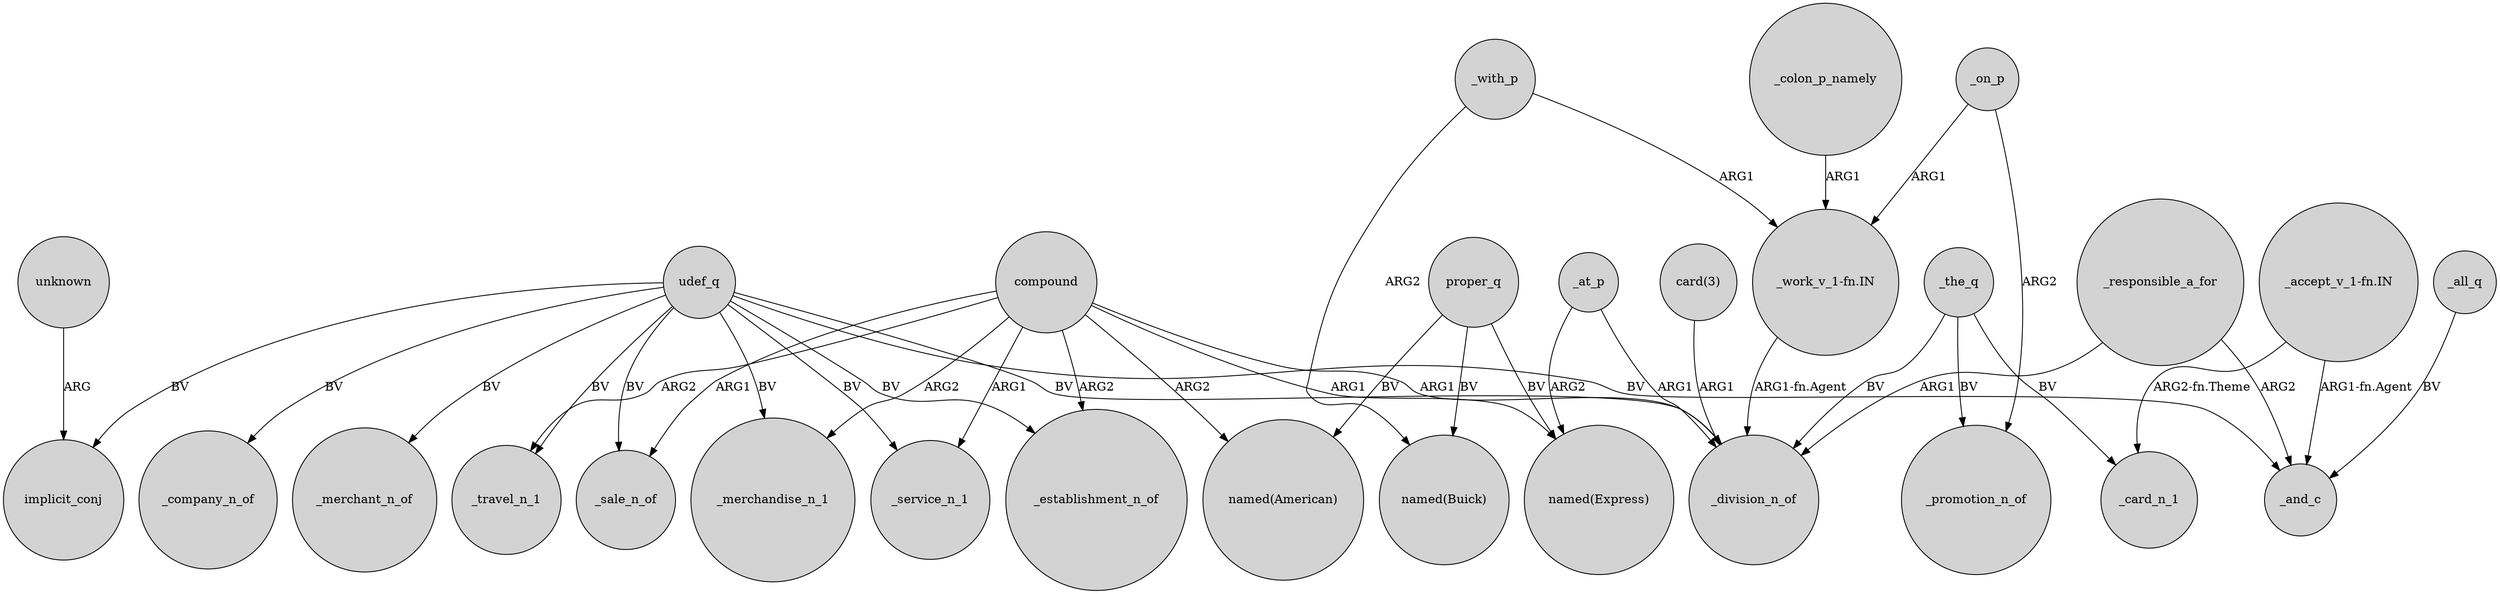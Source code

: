 digraph {
	node [shape=circle style=filled]
	udef_q -> _merchant_n_of [label=BV]
	_colon_p_namely -> "_work_v_1-fn.IN" [label=ARG1]
	_at_p -> _division_n_of [label=ARG1]
	proper_q -> "named(American)" [label=BV]
	udef_q -> _establishment_n_of [label=BV]
	proper_q -> "named(Express)" [label=BV]
	"card(3)" -> _division_n_of [label=ARG1]
	udef_q -> _merchandise_n_1 [label=BV]
	_with_p -> "named(Buick)" [label=ARG2]
	unknown -> implicit_conj [label=ARG]
	udef_q -> _travel_n_1 [label=BV]
	compound -> "named(Express)" [label=ARG1]
	_all_q -> _and_c [label=BV]
	_at_p -> "named(Express)" [label=ARG2]
	_on_p -> _promotion_n_of [label=ARG2]
	udef_q -> implicit_conj [label=BV]
	_responsible_a_for -> _and_c [label=ARG2]
	compound -> "named(American)" [label=ARG2]
	_the_q -> _card_n_1 [label=BV]
	proper_q -> "named(Buick)" [label=BV]
	_on_p -> "_work_v_1-fn.IN" [label=ARG1]
	udef_q -> _service_n_1 [label=BV]
	_the_q -> _promotion_n_of [label=BV]
	"_work_v_1-fn.IN" -> _division_n_of [label="ARG1-fn.Agent"]
	compound -> _establishment_n_of [label=ARG2]
	udef_q -> _sale_n_of [label=BV]
	udef_q -> _division_n_of [label=BV]
	compound -> _merchandise_n_1 [label=ARG2]
	_responsible_a_for -> _division_n_of [label=ARG1]
	udef_q -> _company_n_of [label=BV]
	compound -> _division_n_of [label=ARG1]
	udef_q -> _and_c [label=BV]
	compound -> _service_n_1 [label=ARG1]
	_with_p -> "_work_v_1-fn.IN" [label=ARG1]
	"_accept_v_1-fn.IN" -> _and_c [label="ARG1-fn.Agent"]
	compound -> _sale_n_of [label=ARG1]
	compound -> _travel_n_1 [label=ARG2]
	_the_q -> _division_n_of [label=BV]
	"_accept_v_1-fn.IN" -> _card_n_1 [label="ARG2-fn.Theme"]
}
